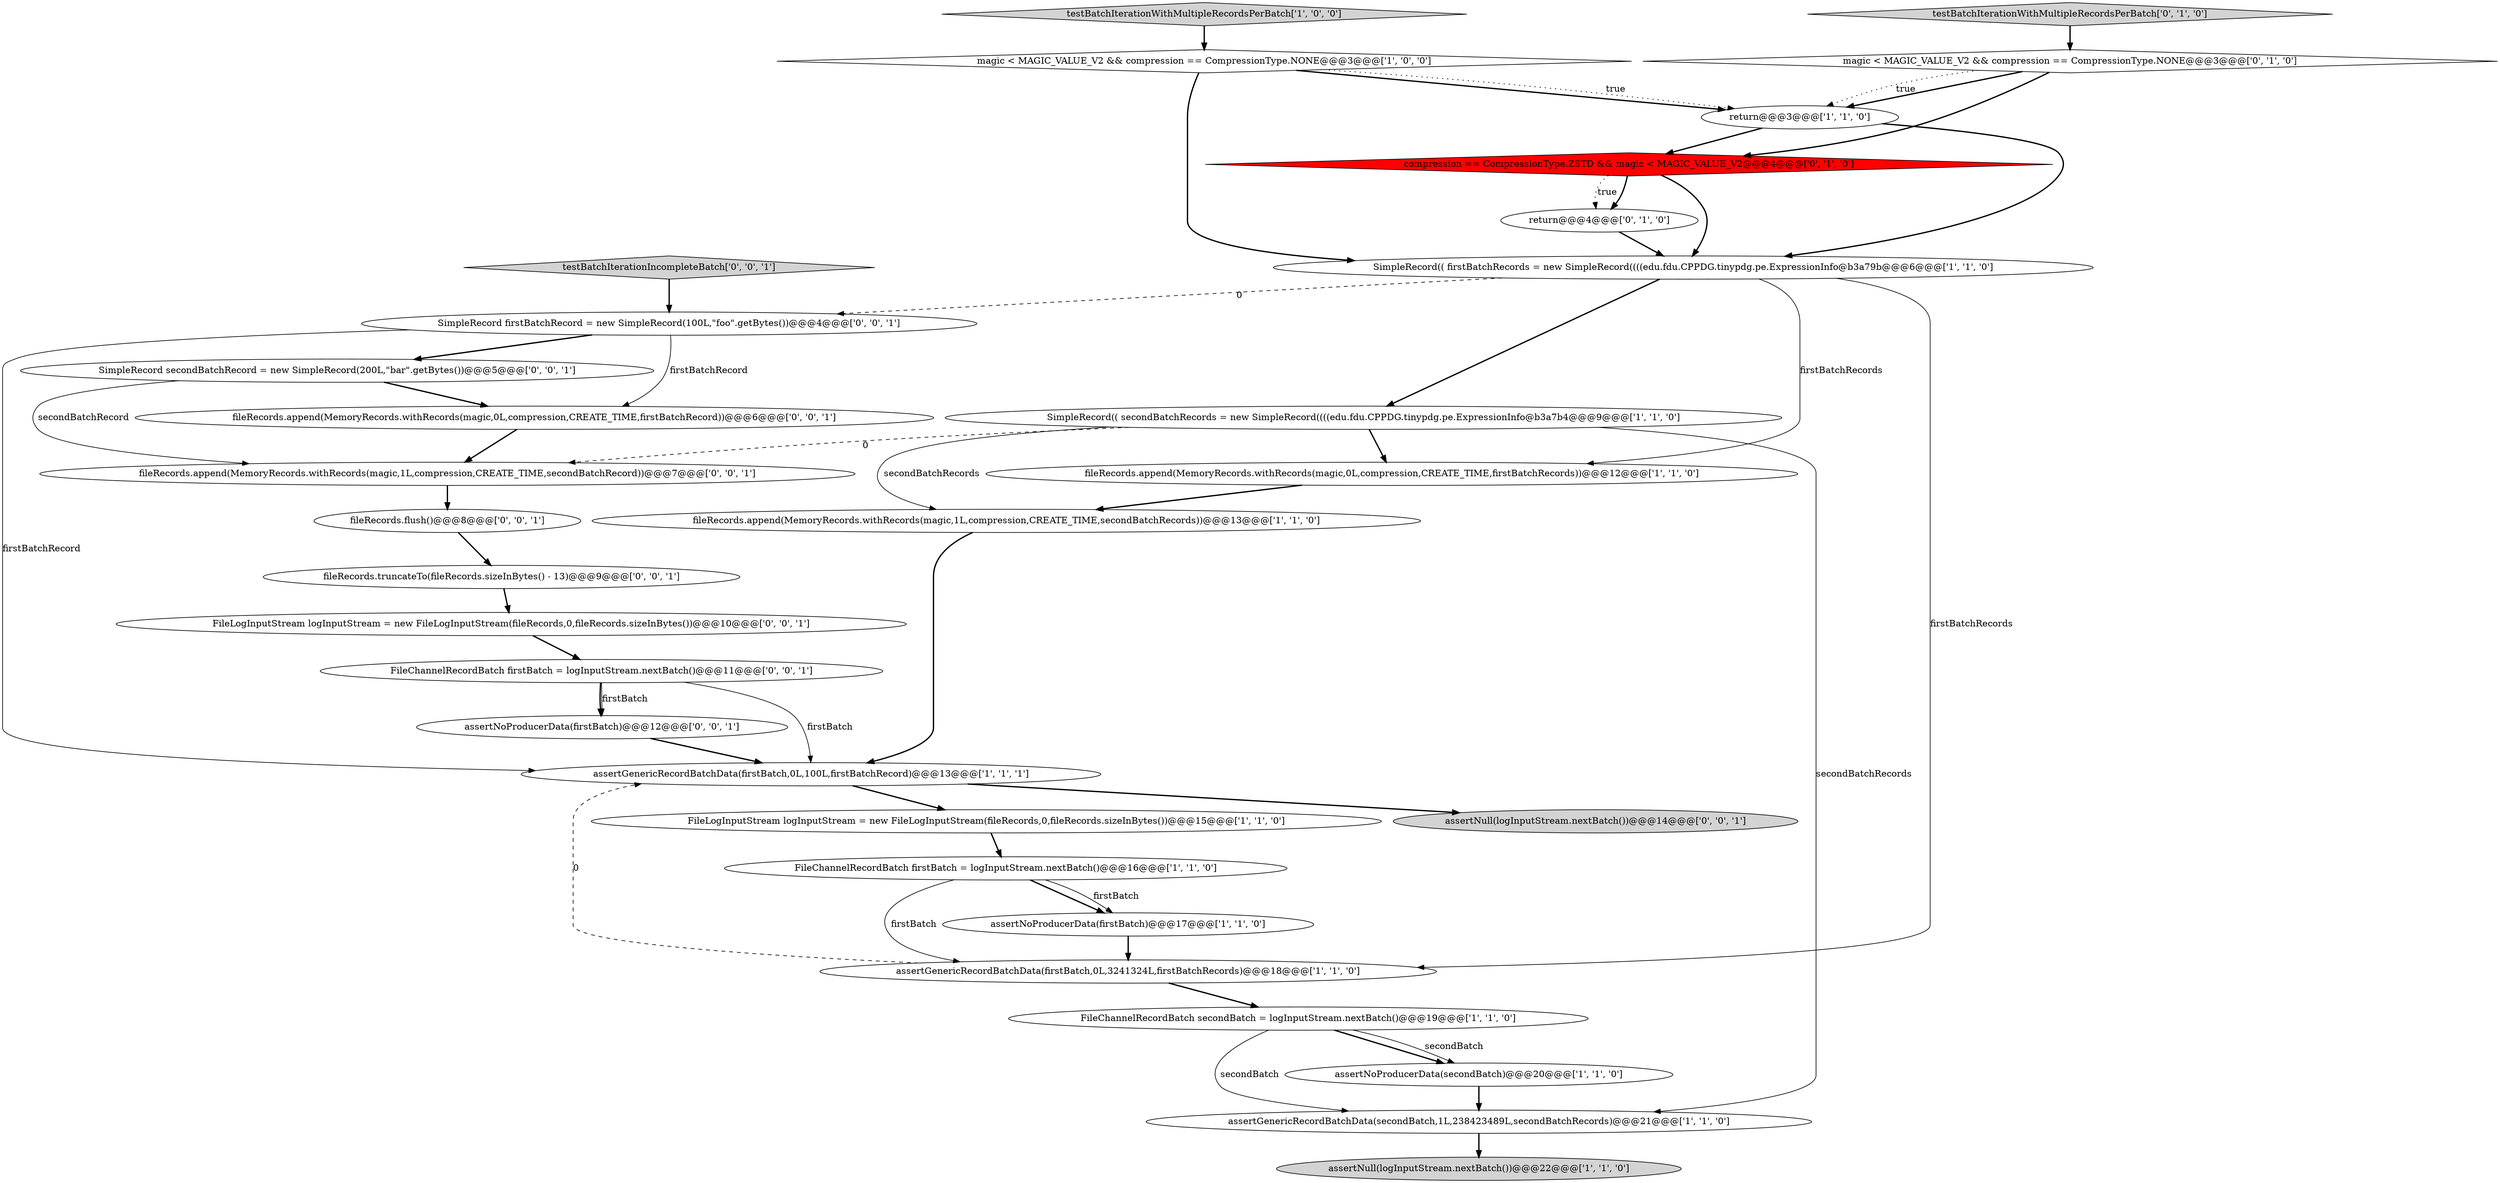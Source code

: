 digraph {
7 [style = filled, label = "assertNoProducerData(secondBatch)@@@20@@@['1', '1', '0']", fillcolor = white, shape = ellipse image = "AAA0AAABBB1BBB"];
13 [style = filled, label = "fileRecords.append(MemoryRecords.withRecords(magic,0L,compression,CREATE_TIME,firstBatchRecords))@@@12@@@['1', '1', '0']", fillcolor = white, shape = ellipse image = "AAA0AAABBB1BBB"];
28 [style = filled, label = "testBatchIterationIncompleteBatch['0', '0', '1']", fillcolor = lightgray, shape = diamond image = "AAA0AAABBB3BBB"];
23 [style = filled, label = "FileLogInputStream logInputStream = new FileLogInputStream(fileRecords,0,fileRecords.sizeInBytes())@@@10@@@['0', '0', '1']", fillcolor = white, shape = ellipse image = "AAA0AAABBB3BBB"];
4 [style = filled, label = "assertNull(logInputStream.nextBatch())@@@22@@@['1', '1', '0']", fillcolor = lightgray, shape = ellipse image = "AAA0AAABBB1BBB"];
9 [style = filled, label = "return@@@3@@@['1', '1', '0']", fillcolor = white, shape = ellipse image = "AAA0AAABBB1BBB"];
12 [style = filled, label = "assertNoProducerData(firstBatch)@@@17@@@['1', '1', '0']", fillcolor = white, shape = ellipse image = "AAA0AAABBB1BBB"];
25 [style = filled, label = "fileRecords.append(MemoryRecords.withRecords(magic,0L,compression,CREATE_TIME,firstBatchRecord))@@@6@@@['0', '0', '1']", fillcolor = white, shape = ellipse image = "AAA0AAABBB3BBB"];
18 [style = filled, label = "return@@@4@@@['0', '1', '0']", fillcolor = white, shape = ellipse image = "AAA0AAABBB2BBB"];
16 [style = filled, label = "testBatchIterationWithMultipleRecordsPerBatch['0', '1', '0']", fillcolor = lightgray, shape = diamond image = "AAA0AAABBB2BBB"];
6 [style = filled, label = "FileLogInputStream logInputStream = new FileLogInputStream(fileRecords,0,fileRecords.sizeInBytes())@@@15@@@['1', '1', '0']", fillcolor = white, shape = ellipse image = "AAA0AAABBB1BBB"];
8 [style = filled, label = "SimpleRecord(( firstBatchRecords = new SimpleRecord((((edu.fdu.CPPDG.tinypdg.pe.ExpressionInfo@b3a79b@@@6@@@['1', '1', '0']", fillcolor = white, shape = ellipse image = "AAA0AAABBB1BBB"];
26 [style = filled, label = "fileRecords.flush()@@@8@@@['0', '0', '1']", fillcolor = white, shape = ellipse image = "AAA0AAABBB3BBB"];
29 [style = filled, label = "assertNull(logInputStream.nextBatch())@@@14@@@['0', '0', '1']", fillcolor = lightgray, shape = ellipse image = "AAA0AAABBB3BBB"];
1 [style = filled, label = "SimpleRecord(( secondBatchRecords = new SimpleRecord((((edu.fdu.CPPDG.tinypdg.pe.ExpressionInfo@b3a7b4@@@9@@@['1', '1', '0']", fillcolor = white, shape = ellipse image = "AAA0AAABBB1BBB"];
19 [style = filled, label = "compression == CompressionType.ZSTD && magic < MAGIC_VALUE_V2@@@4@@@['0', '1', '0']", fillcolor = red, shape = diamond image = "AAA1AAABBB2BBB"];
17 [style = filled, label = "magic < MAGIC_VALUE_V2 && compression == CompressionType.NONE@@@3@@@['0', '1', '0']", fillcolor = white, shape = diamond image = "AAA0AAABBB2BBB"];
22 [style = filled, label = "SimpleRecord secondBatchRecord = new SimpleRecord(200L,\"bar\".getBytes())@@@5@@@['0', '0', '1']", fillcolor = white, shape = ellipse image = "AAA0AAABBB3BBB"];
24 [style = filled, label = "FileChannelRecordBatch firstBatch = logInputStream.nextBatch()@@@11@@@['0', '0', '1']", fillcolor = white, shape = ellipse image = "AAA0AAABBB3BBB"];
27 [style = filled, label = "fileRecords.append(MemoryRecords.withRecords(magic,1L,compression,CREATE_TIME,secondBatchRecord))@@@7@@@['0', '0', '1']", fillcolor = white, shape = ellipse image = "AAA0AAABBB3BBB"];
20 [style = filled, label = "fileRecords.truncateTo(fileRecords.sizeInBytes() - 13)@@@9@@@['0', '0', '1']", fillcolor = white, shape = ellipse image = "AAA0AAABBB3BBB"];
21 [style = filled, label = "SimpleRecord firstBatchRecord = new SimpleRecord(100L,\"foo\".getBytes())@@@4@@@['0', '0', '1']", fillcolor = white, shape = ellipse image = "AAA0AAABBB3BBB"];
11 [style = filled, label = "FileChannelRecordBatch firstBatch = logInputStream.nextBatch()@@@16@@@['1', '1', '0']", fillcolor = white, shape = ellipse image = "AAA0AAABBB1BBB"];
2 [style = filled, label = "magic < MAGIC_VALUE_V2 && compression == CompressionType.NONE@@@3@@@['1', '0', '0']", fillcolor = white, shape = diamond image = "AAA0AAABBB1BBB"];
0 [style = filled, label = "assertGenericRecordBatchData(secondBatch,1L,238423489L,secondBatchRecords)@@@21@@@['1', '1', '0']", fillcolor = white, shape = ellipse image = "AAA0AAABBB1BBB"];
30 [style = filled, label = "assertNoProducerData(firstBatch)@@@12@@@['0', '0', '1']", fillcolor = white, shape = ellipse image = "AAA0AAABBB3BBB"];
5 [style = filled, label = "testBatchIterationWithMultipleRecordsPerBatch['1', '0', '0']", fillcolor = lightgray, shape = diamond image = "AAA0AAABBB1BBB"];
15 [style = filled, label = "FileChannelRecordBatch secondBatch = logInputStream.nextBatch()@@@19@@@['1', '1', '0']", fillcolor = white, shape = ellipse image = "AAA0AAABBB1BBB"];
10 [style = filled, label = "assertGenericRecordBatchData(firstBatch,0L,3241324L,firstBatchRecords)@@@18@@@['1', '1', '0']", fillcolor = white, shape = ellipse image = "AAA0AAABBB1BBB"];
3 [style = filled, label = "fileRecords.append(MemoryRecords.withRecords(magic,1L,compression,CREATE_TIME,secondBatchRecords))@@@13@@@['1', '1', '0']", fillcolor = white, shape = ellipse image = "AAA0AAABBB1BBB"];
14 [style = filled, label = "assertGenericRecordBatchData(firstBatch,0L,100L,firstBatchRecord)@@@13@@@['1', '1', '1']", fillcolor = white, shape = ellipse image = "AAA0AAABBB1BBB"];
22->25 [style = bold, label=""];
19->18 [style = bold, label=""];
10->15 [style = bold, label=""];
1->0 [style = solid, label="secondBatchRecords"];
15->7 [style = bold, label=""];
1->27 [style = dashed, label="0"];
17->9 [style = bold, label=""];
3->14 [style = bold, label=""];
19->18 [style = dotted, label="true"];
24->14 [style = solid, label="firstBatch"];
8->13 [style = solid, label="firstBatchRecords"];
11->12 [style = bold, label=""];
7->0 [style = bold, label=""];
2->9 [style = bold, label=""];
16->17 [style = bold, label=""];
8->21 [style = dashed, label="0"];
9->8 [style = bold, label=""];
11->10 [style = solid, label="firstBatch"];
1->13 [style = bold, label=""];
17->19 [style = bold, label=""];
19->8 [style = bold, label=""];
24->30 [style = bold, label=""];
21->14 [style = solid, label="firstBatchRecord"];
11->12 [style = solid, label="firstBatch"];
8->1 [style = bold, label=""];
25->27 [style = bold, label=""];
24->30 [style = solid, label="firstBatch"];
22->27 [style = solid, label="secondBatchRecord"];
5->2 [style = bold, label=""];
23->24 [style = bold, label=""];
12->10 [style = bold, label=""];
28->21 [style = bold, label=""];
2->9 [style = dotted, label="true"];
20->23 [style = bold, label=""];
13->3 [style = bold, label=""];
0->4 [style = bold, label=""];
21->22 [style = bold, label=""];
15->7 [style = solid, label="secondBatch"];
6->11 [style = bold, label=""];
17->9 [style = dotted, label="true"];
14->29 [style = bold, label=""];
1->3 [style = solid, label="secondBatchRecords"];
21->25 [style = solid, label="firstBatchRecord"];
9->19 [style = bold, label=""];
30->14 [style = bold, label=""];
8->10 [style = solid, label="firstBatchRecords"];
18->8 [style = bold, label=""];
15->0 [style = solid, label="secondBatch"];
14->6 [style = bold, label=""];
10->14 [style = dashed, label="0"];
26->20 [style = bold, label=""];
2->8 [style = bold, label=""];
27->26 [style = bold, label=""];
}
